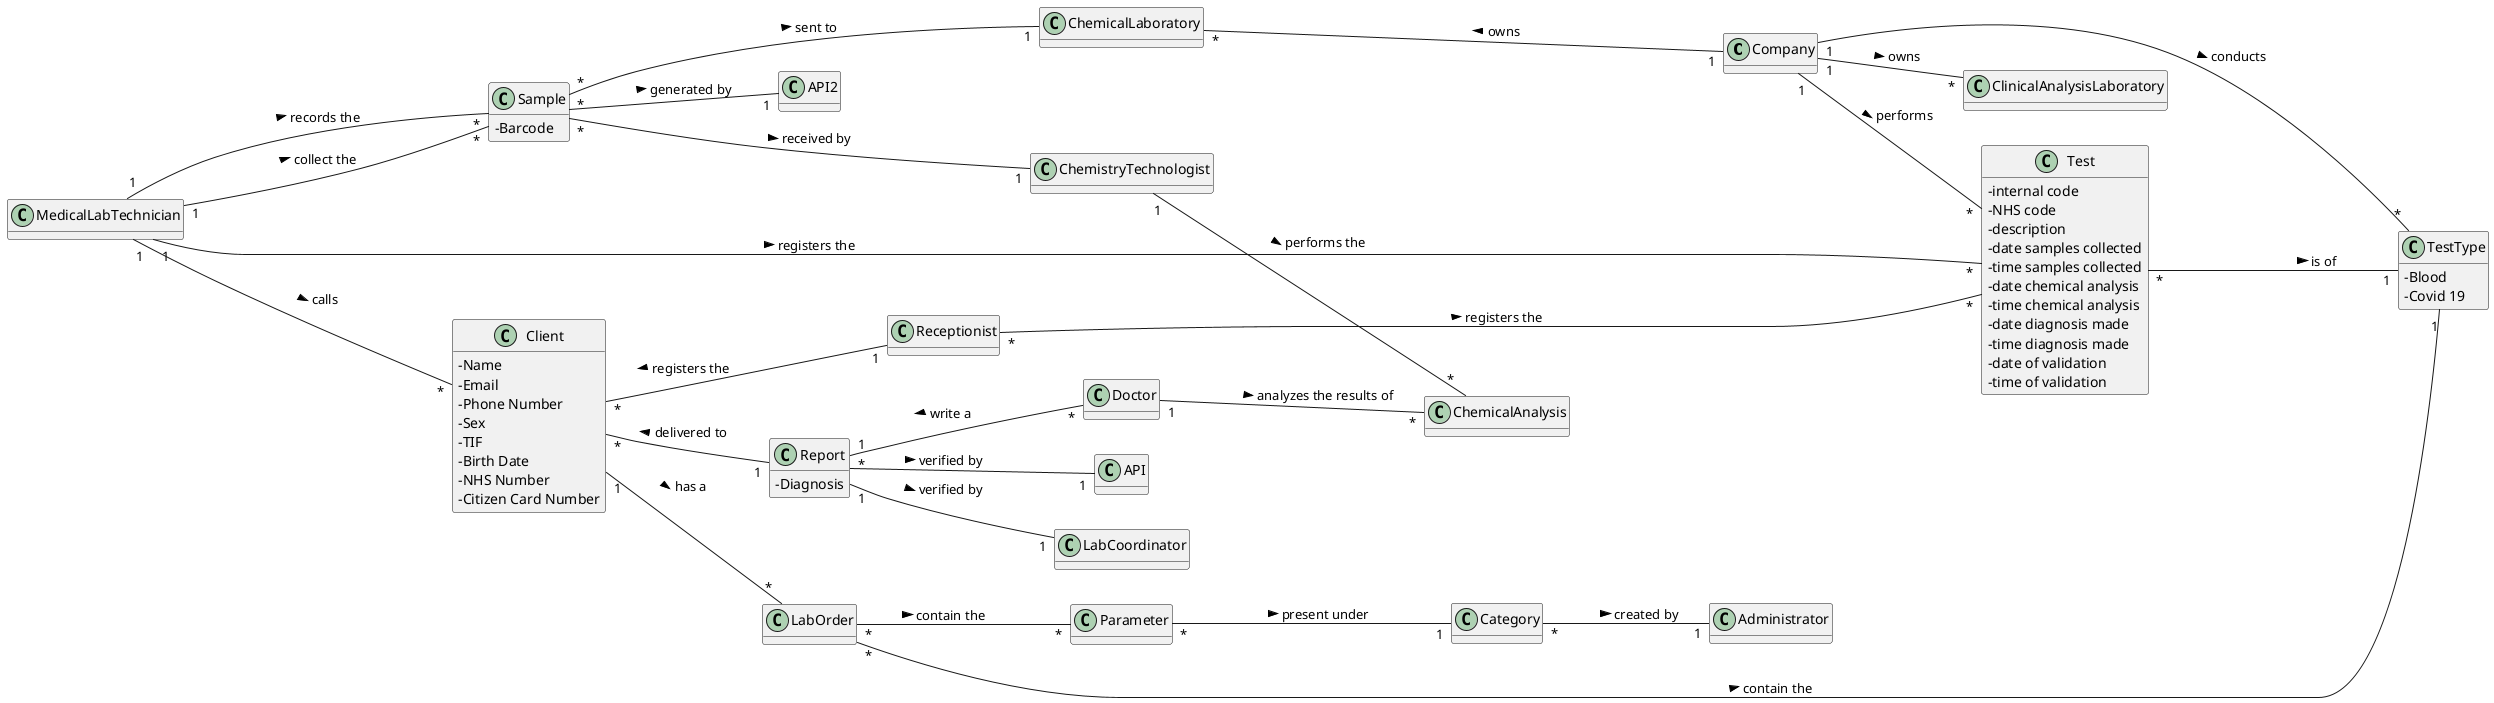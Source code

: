 @startuml
'https://plantuml.com/class-diagram

hide methods
left to right direction
skinparam classAttributeIconSize 0

class Company {

}

class Receptionist {

}

class Client {
 - Name
 - Email
 - Phone Number
 - Sex
 - TIF
 - Birth Date
 - NHS Number
 - Citizen Card Number

}

class ChemistryTechnologist{
}

class Doctor {

}

class Administrator{

}
class LabCoordinator{
}


class LabOrder {

}

class Category {

}

class TestType {
- Blood
- Covid 19
}

class Sample {
- Barcode
}

class ChemicalLaboratory{

}

class Report {
-Diagnosis

}

class Test {
- internal code
- NHS code
- description
- date samples collected
- time samples collected
- date chemical analysis
- time chemical analysis
- date diagnosis made
- time diagnosis made
- date of validation
- time of validation
}
class Parameter {


}


class MedicalLabTechnician {

}

class ChemicalAnalysis {

}

class ClinicalAnalysisLaboratory{

}

ChemicalLaboratory "*" --- "1" Company: owns <
Company "1" -- "*" ClinicalAnalysisLaboratory: owns >
Company "1" -- "*" Test: performs >
Company "1" -- "*" TestType: conducts >
Test "*" --- "1" TestType: is of >
Receptionist "*" -- "*" Test: registers the >
LabOrder "*" ------ "1" TestType: contain the >
MedicalLabTechnician "1" -- "*" Test: registers the >
Client "1" -- "*" LabOrder: has a >
LabOrder "*" -- "*" Parameter: contain the >
Client "*" -- "1" Receptionist: registers the <
MedicalLabTechnician "1" --- "*" Client: calls >
Client "*" -- "1" Report: delivered to <
Report "1" -- "*" Doctor: write a <
Report "*" -- "1" API: verified by >
Report "1" -- "1" LabCoordinator : verified by >
Parameter "*" -- "1" Category: present under >
Category "*" -- "1" Administrator: created by >
Doctor "1" -- "*" ChemicalAnalysis: analyzes the results of >
ChemistryTechnologist "1" -- "*" ChemicalAnalysis: performs the >
MedicalLabTechnician "1" -- "*" Sample: records the >
MedicalLabTechnician "1" ---- "*" Sample: collect the >
Sample "*" -- "1" API2: generated by >
Sample "*" --- "1" ChemicalLaboratory: sent to >
Sample "*" --- "1" ChemistryTechnologist: received by >


@enduml